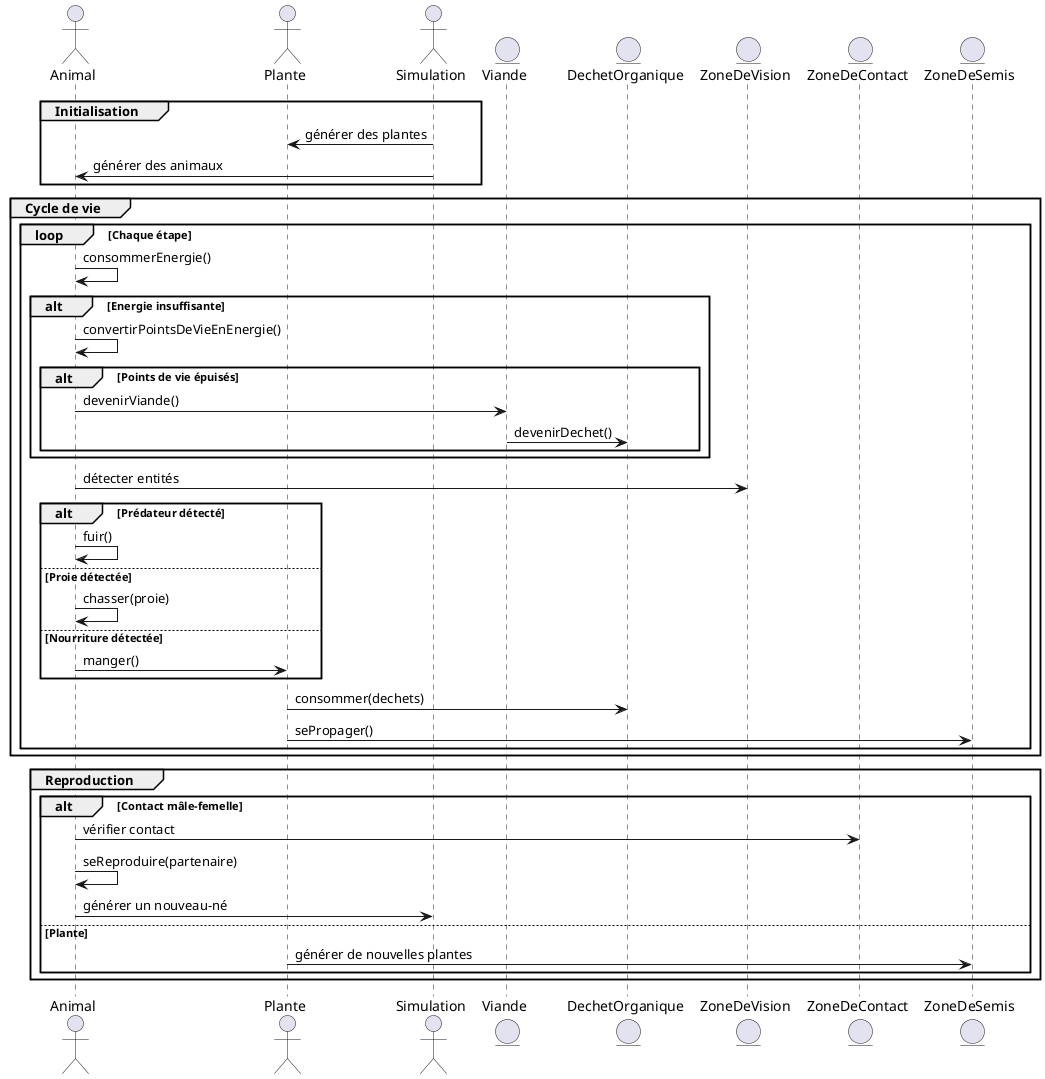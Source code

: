 @startuml

' Début du diagramme de séquence pour le projet Écosystème
actor Animal
actor Plante
actor Simulation
entity Viande
entity DechetOrganique
entity ZoneDeVision
entity ZoneDeContact
entity ZoneDeSemis

group Initialisation
    Simulation -> Plante : générer des plantes
    Simulation -> Animal : générer des animaux
end

group Cycle de vie
    loop Chaque étape
        Animal -> Animal : consommerEnergie()
        alt Energie insuffisante
            Animal -> Animal : convertirPointsDeVieEnEnergie()
            alt Points de vie épuisés
                Animal -> Viande : devenirViande()
                Viande -> DechetOrganique : devenirDechet()
            end
        end

        Animal -> ZoneDeVision : détecter entités
        alt Prédateur détecté
            Animal -> Animal : fuir()
        else Proie détectée
            Animal -> Animal : chasser(proie)
        else Nourriture détectée
            Animal -> Plante : manger()
        end

        Plante -> DechetOrganique : consommer(dechets)
        Plante -> ZoneDeSemis : sePropager()
    end
end

group Reproduction
    alt Contact mâle-femelle
        Animal -> ZoneDeContact : vérifier contact
        Animal -> Animal : seReproduire(partenaire)
        Animal -> Simulation : générer un nouveau-né
    else Plante
        Plante -> ZoneDeSemis : générer de nouvelles plantes
    end
end

@enduml

